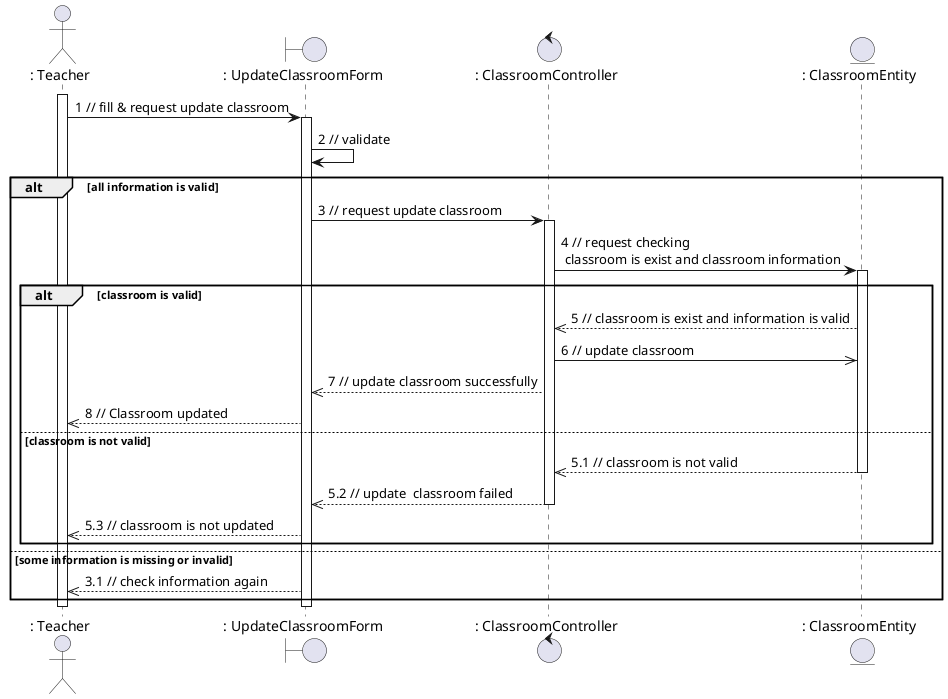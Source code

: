 @startuml updateClass

actor ": Teacher"
boundary ": UpdateClassroomForm"
control ": ClassroomController"
entity ": ClassroomEntity"

activate ": Teacher"
": Teacher" -> ": UpdateClassroomForm": 1 // fill & request update classroom
activate ": UpdateClassroomForm"
": UpdateClassroomForm" -> ": UpdateClassroomForm": 2 // validate
alt all information is valid
    ": UpdateClassroomForm" -> ": ClassroomController": 3 // request update classroom
    activate ": ClassroomController"
    ": ClassroomController" -> ": ClassroomEntity": 4 // request checking \n classroom is exist and classroom information
    activate ": ClassroomEntity"
    alt classroom is valid
        ": ClassroomEntity" -->> ": ClassroomController": 5 // classroom is exist and information is valid
        ": ClassroomController" ->> ": ClassroomEntity": 6 // update classroom
        ": ClassroomController" -->> ": UpdateClassroomForm": 7 // update classroom successfully
        ": UpdateClassroomForm" -->> ": Teacher": 8 // Classroom updated
    else classroom is not valid
        ": ClassroomEntity" -->> ": ClassroomController": 5.1 // classroom is not valid
        deactivate ": ClassroomEntity"
        ": ClassroomController" -->> ": UpdateClassroomForm": 5.2 // update  classroom failed
        deactivate ": ClassroomController"
        ": UpdateClassroomForm" -->> ": Teacher": 5.3 // classroom is not updated
    end
else some information is missing or invalid
    ": UpdateClassroomForm" -->> ": Teacher": 3.1 // check information again
end

deactivate ": UpdateClassroomForm"
deactivate ": Teacher"

@enduml